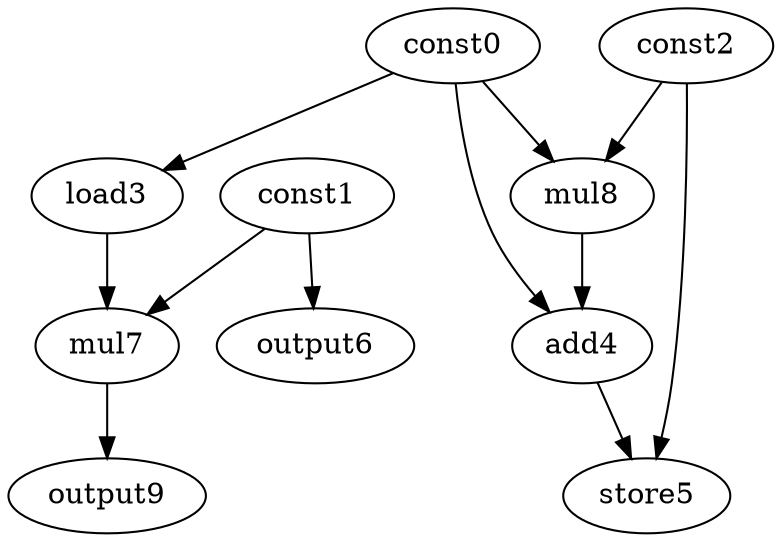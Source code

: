 digraph G { 
const0[opcode=const]; 
const1[opcode=const]; 
const2[opcode=const]; 
load3[opcode=load]; 
add4[opcode=add]; 
store5[opcode=store]; 
output6[opcode=output]; 
mul7[opcode=mul]; 
mul8[opcode=mul]; 
output9[opcode=output]; 
const0->load3[operand=0];
const1->output6[operand=0];
const0->mul8[operand=0];
const2->mul8[operand=1];
const0->add4[operand=0];
mul8->add4[operand=1];
const1->mul7[operand=0];
load3->mul7[operand=1];
const2->store5[operand=0];
add4->store5[operand=1];
mul7->output9[operand=0];
}
